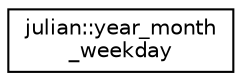 digraph "Graphical Class Hierarchy"
{
 // LATEX_PDF_SIZE
  edge [fontname="Helvetica",fontsize="10",labelfontname="Helvetica",labelfontsize="10"];
  node [fontname="Helvetica",fontsize="10",shape=record];
  rankdir="LR";
  Node0 [label="julian::year_month\l_weekday",height=0.2,width=0.4,color="black", fillcolor="white", style="filled",URL="$classjulian_1_1year__month__weekday.html",tooltip=" "];
}
